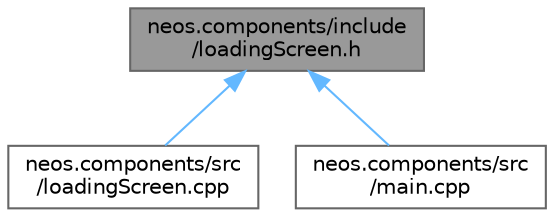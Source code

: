 digraph "neos.components/include/loadingScreen.h"
{
 // INTERACTIVE_SVG=YES
 // LATEX_PDF_SIZE
  bgcolor="transparent";
  edge [fontname=Helvetica,fontsize=10,labelfontname=Helvetica,labelfontsize=10];
  node [fontname=Helvetica,fontsize=10,shape=box,height=0.2,width=0.4];
  Node1 [label="neos.components/include\l/loadingScreen.h",height=0.2,width=0.4,color="gray40", fillcolor="grey60", style="filled", fontcolor="black",tooltip=" "];
  Node1 -> Node2 [dir="back",color="steelblue1",style="solid"];
  Node2 [label="neos.components/src\l/loadingScreen.cpp",height=0.2,width=0.4,color="grey40", fillcolor="white", style="filled",URL="$loading_screen_8cpp.html",tooltip=" "];
  Node1 -> Node3 [dir="back",color="steelblue1",style="solid"];
  Node3 [label="neos.components/src\l/main.cpp",height=0.2,width=0.4,color="grey40", fillcolor="white", style="filled",URL="$main_8cpp.html",tooltip=" "];
}
